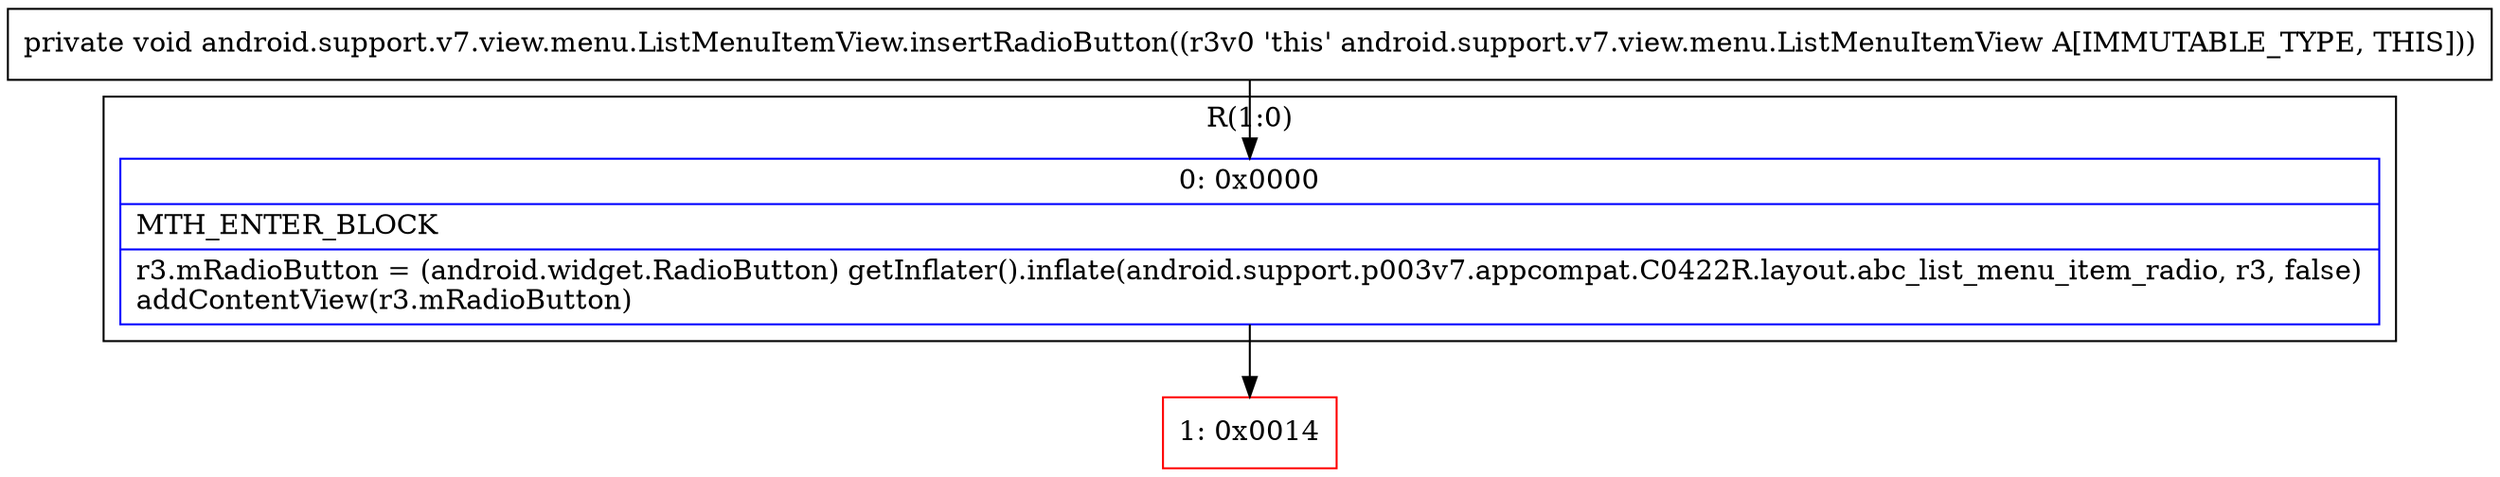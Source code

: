 digraph "CFG forandroid.support.v7.view.menu.ListMenuItemView.insertRadioButton()V" {
subgraph cluster_Region_325655287 {
label = "R(1:0)";
node [shape=record,color=blue];
Node_0 [shape=record,label="{0\:\ 0x0000|MTH_ENTER_BLOCK\l|r3.mRadioButton = (android.widget.RadioButton) getInflater().inflate(android.support.p003v7.appcompat.C0422R.layout.abc_list_menu_item_radio, r3, false)\laddContentView(r3.mRadioButton)\l}"];
}
Node_1 [shape=record,color=red,label="{1\:\ 0x0014}"];
MethodNode[shape=record,label="{private void android.support.v7.view.menu.ListMenuItemView.insertRadioButton((r3v0 'this' android.support.v7.view.menu.ListMenuItemView A[IMMUTABLE_TYPE, THIS])) }"];
MethodNode -> Node_0;
Node_0 -> Node_1;
}

